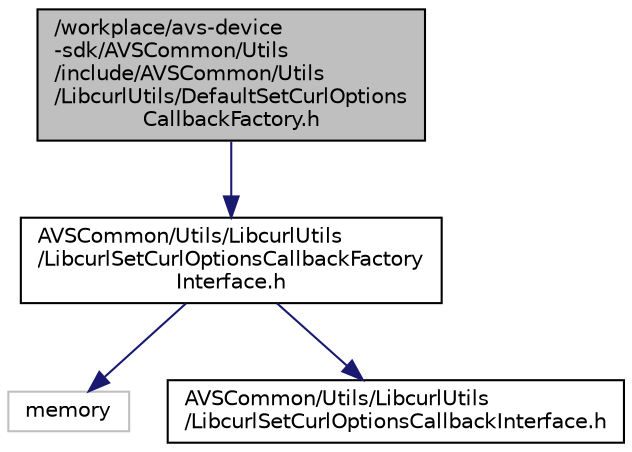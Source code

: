 digraph "/workplace/avs-device-sdk/AVSCommon/Utils/include/AVSCommon/Utils/LibcurlUtils/DefaultSetCurlOptionsCallbackFactory.h"
{
 // LATEX_PDF_SIZE
  edge [fontname="Helvetica",fontsize="10",labelfontname="Helvetica",labelfontsize="10"];
  node [fontname="Helvetica",fontsize="10",shape=record];
  Node1 [label="/workplace/avs-device\l-sdk/AVSCommon/Utils\l/include/AVSCommon/Utils\l/LibcurlUtils/DefaultSetCurlOptions\lCallbackFactory.h",height=0.2,width=0.4,color="black", fillcolor="grey75", style="filled", fontcolor="black",tooltip=" "];
  Node1 -> Node2 [color="midnightblue",fontsize="10",style="solid",fontname="Helvetica"];
  Node2 [label="AVSCommon/Utils/LibcurlUtils\l/LibcurlSetCurlOptionsCallbackFactory\lInterface.h",height=0.2,width=0.4,color="black", fillcolor="white", style="filled",URL="$_libcurl_set_curl_options_callback_factory_interface_8h.html",tooltip=" "];
  Node2 -> Node3 [color="midnightblue",fontsize="10",style="solid",fontname="Helvetica"];
  Node3 [label="memory",height=0.2,width=0.4,color="grey75", fillcolor="white", style="filled",tooltip=" "];
  Node2 -> Node4 [color="midnightblue",fontsize="10",style="solid",fontname="Helvetica"];
  Node4 [label="AVSCommon/Utils/LibcurlUtils\l/LibcurlSetCurlOptionsCallbackInterface.h",height=0.2,width=0.4,color="black", fillcolor="white", style="filled",URL="$_libcurl_set_curl_options_callback_interface_8h.html",tooltip=" "];
}
